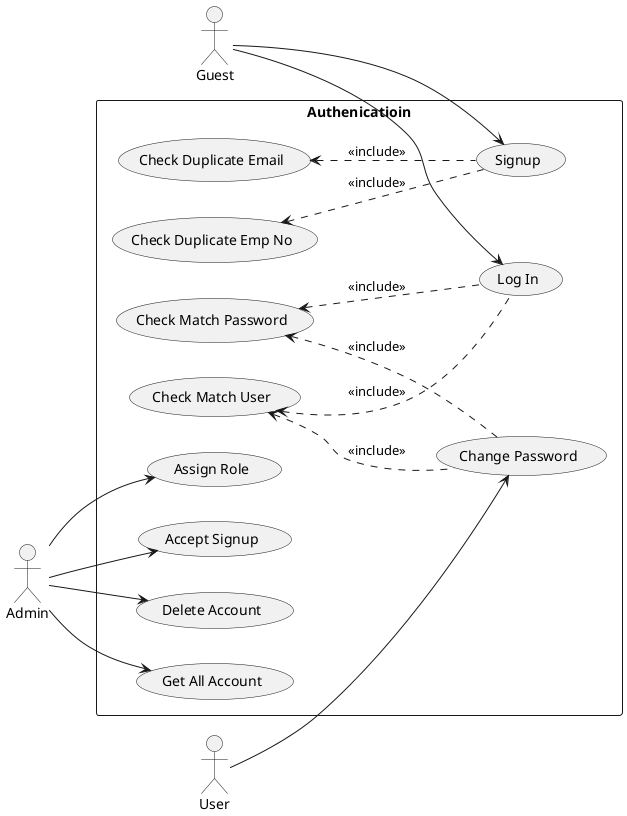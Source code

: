 @startuml
left to right direction

actor "Guest" as guest
actor "User" as user
actor "Admin" as admin

rectangle Authenicatioin {
usecase "Signup" as UC_signup
usecase "Check Duplicate Emp No" as UC_check_duplicate_emp_no
usecase "Check Duplicate Email" as UC_check_duplicate_email
usecase "Assign Role" as UC_assign_role
usecase "Accept Signup" as UC_accept_signup
usecase "Check Match User" as UC_check_match_user
usecase "Check Match Password" as UC_check_match_password
usecase "Log In" as UC_log_in
usecase "Change Password" as UC_change_password
usecase "Delete Account" as UC_delete_account
usecase "Get All Account" as UC_get_all_account
}

guest --> UC_signup
UC_signup .u.> UC_check_duplicate_emp_no : <<include>>
UC_signup .u.> UC_check_duplicate_email : <<include>>

guest --> UC_log_in
UC_log_in .u.> UC_check_match_user : <<include>>
UC_log_in .u.> UC_check_match_password : <<include>>

admin --> UC_assign_role

admin --> UC_accept_signup

admin --> UC_delete_account

admin --> UC_get_all_account

user --> UC_change_password
UC_change_password .u.> UC_check_match_password : <<include>>
UC_change_password .u.> UC_check_match_user : <<include>>

@enduml